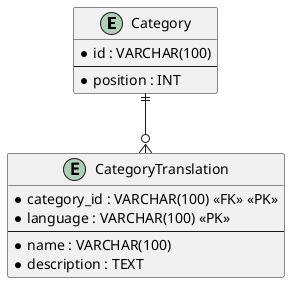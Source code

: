 @startuml multi bahasa
entity "Category" as e01 {
    * id : VARCHAR(100)
    --
    * position : INT
}

entity "CategoryTranslation" as e02 {
    * category_id : VARCHAR(100) <<FK>> <<PK>>
    * language : VARCHAR(100) <<PK>>
    --
    * name : VARCHAR(100)
    * description : TEXT
}

e01 ||--o{ e02
@enduml